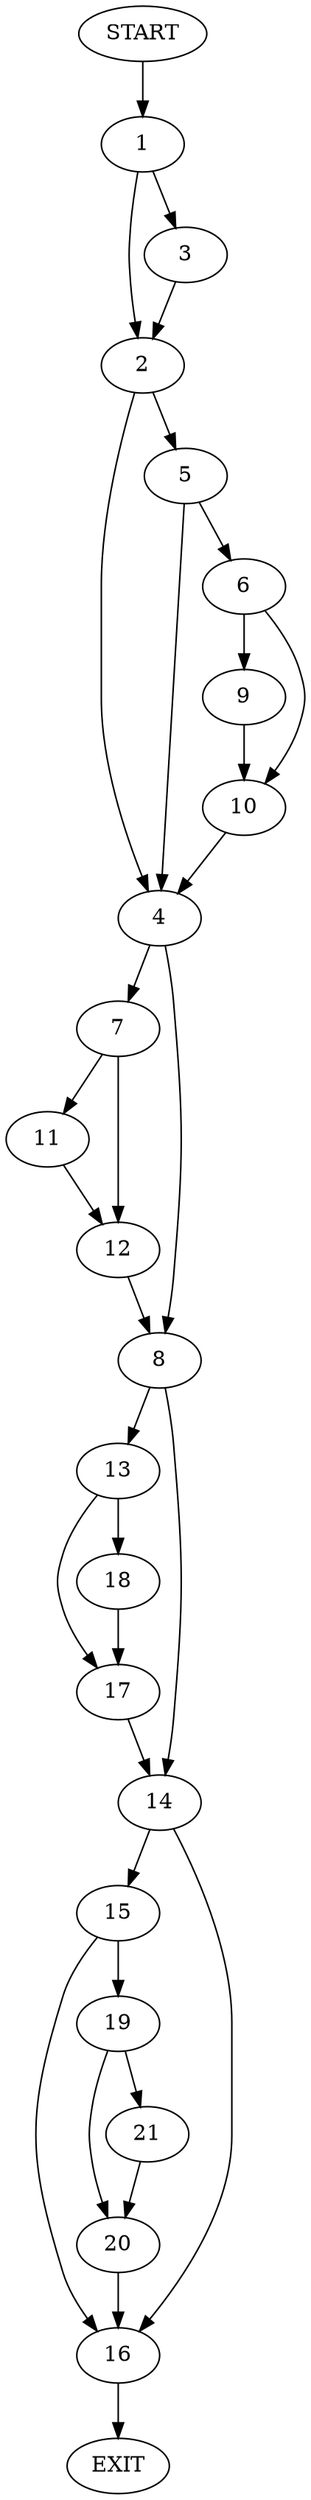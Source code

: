 digraph {
0 [label="START"]
22 [label="EXIT"]
0 -> 1
1 -> 2
1 -> 3
3 -> 2
2 -> 4
2 -> 5
5 -> 6
5 -> 4
4 -> 7
4 -> 8
6 -> 9
6 -> 10
9 -> 10
10 -> 4
7 -> 11
7 -> 12
8 -> 13
8 -> 14
11 -> 12
12 -> 8
14 -> 15
14 -> 16
13 -> 17
13 -> 18
17 -> 14
18 -> 17
16 -> 22
15 -> 19
15 -> 16
19 -> 20
19 -> 21
20 -> 16
21 -> 20
}
